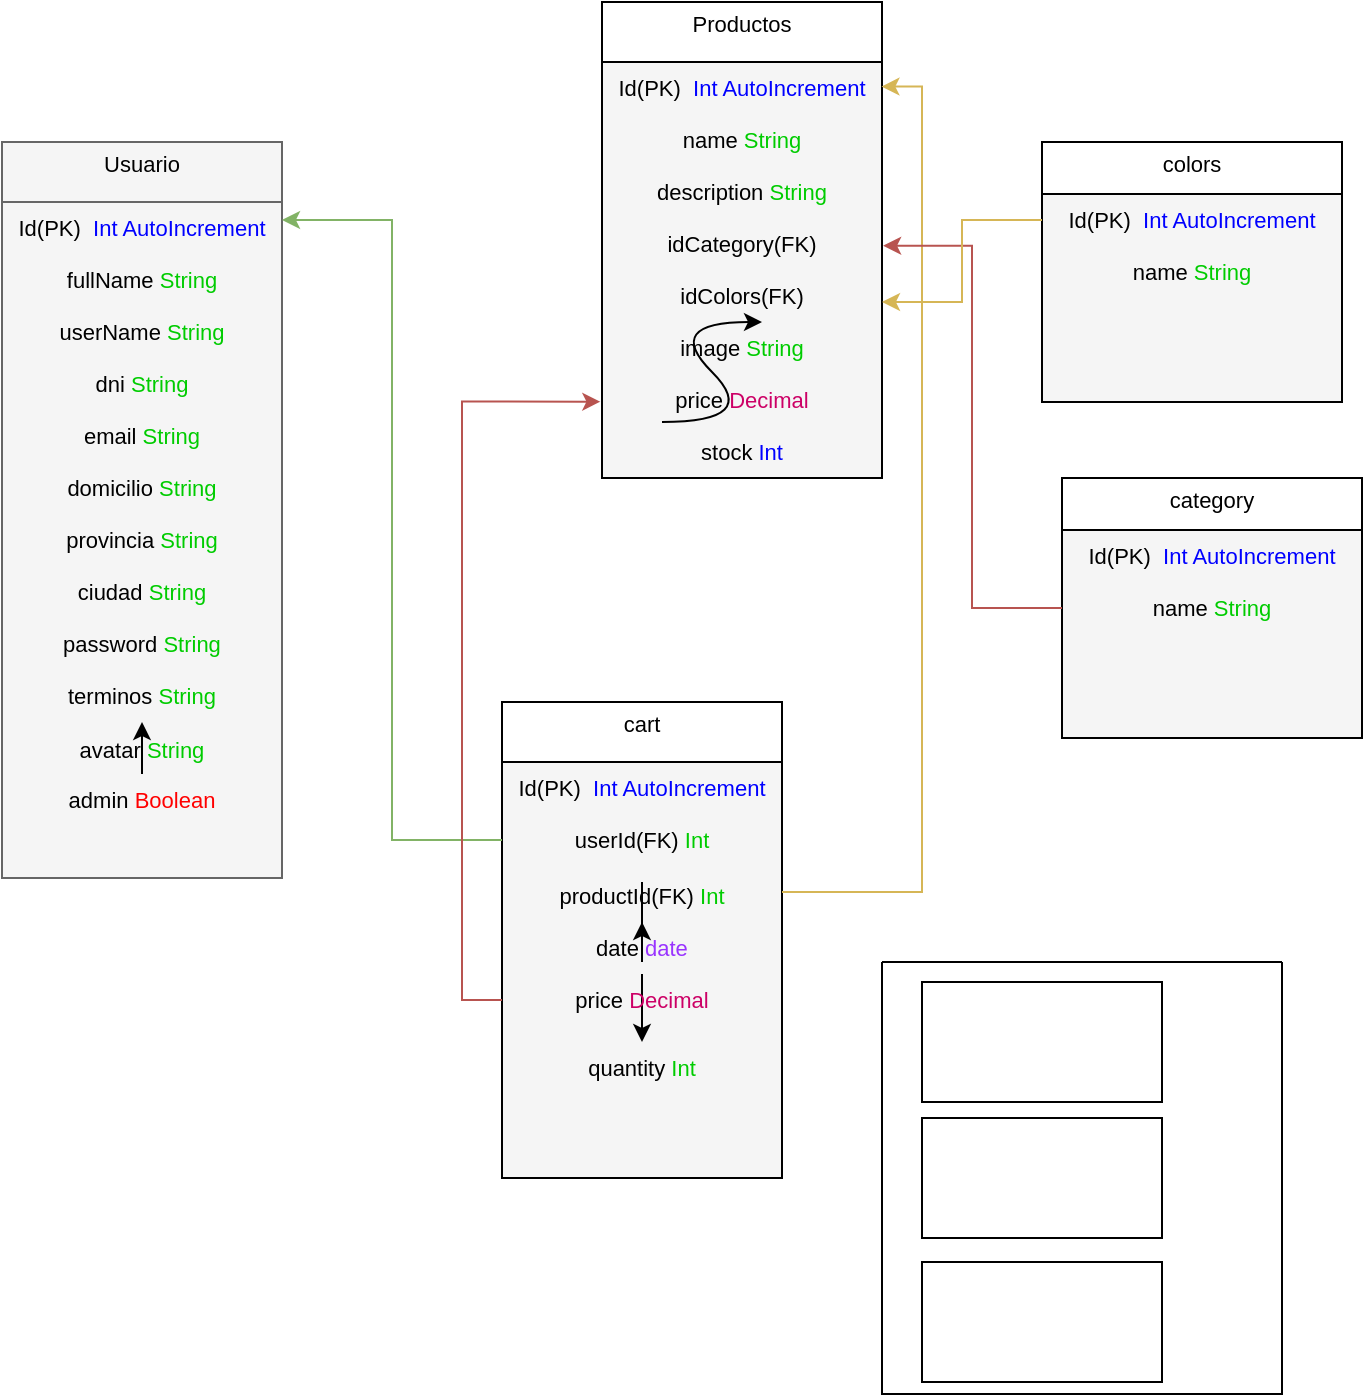 <mxfile>
    <diagram id="EvAmm1Pr7eUSJJGLMQvF" name="Diagrama General">
        <mxGraphModel dx="673" dy="168" grid="1" gridSize="10" guides="1" tooltips="1" connect="1" arrows="1" fold="1" page="1" pageScale="1" pageWidth="827" pageHeight="1169" math="0" shadow="0">
            <root>
                <mxCell id="0"/>
                <mxCell id="1" parent="0"/>
                <mxCell id="5" style="vsdxID=310000;fillColor=#f5f5f5;strokeColor=#666666;spacingTop=-3;spacingBottom=-3;spacingLeft=-3;spacingRight=-3;labelBackgroundColor=none;rounded=0;html=1;whiteSpace=wrap;fontColor=#333333;verticalAlign=top;" vertex="1" parent="1">
                    <mxGeometry x="40" y="80" width="140" height="368" as="geometry"/>
                </mxCell>
                <mxCell id="6" value="&lt;font style=&quot;font-size: 11px ; font-family: &amp;#34;helvetica&amp;#34; ; color: #000000 ; direction: ltr ; letter-spacing: 0px ; line-height: 120% ; opacity: 1&quot;&gt;Usuario&lt;br&gt;&lt;br&gt;&lt;/font&gt;" style="verticalAlign=top;align=center;vsdxID=3;shape=stencil(UzV2Ls5ILEhVNTIoLinKz04tz0wpyVA1dlE1MsrMy0gtyiwBslSNXVWNndPyi1LTi/JL81Ig/IJEkEoQKze/DGRCBUSfAUiHkUElhGehZ2gKFnCDqM3JzMOp1gC3QkMDspWiuwDIQDg9LTMnB+JzuDz1/QVzEVHOJUkxuivIdzFJoYYWYkAGeuIACkESlrErAA==);spacingTop=-3;spacingBottom=-3;spacingLeft=-3;spacingRight=-3;labelBackgroundColor=none;rounded=0;html=1;whiteSpace=wrap;fillColor=#f5f5f5;strokeColor=#666666;fontColor=#333333;" vertex="1" parent="5">
                    <mxGeometry width="140" height="368" as="geometry"/>
                </mxCell>
                <mxCell id="7" value="&lt;font style=&quot;font-size: 11px ; font-family: &amp;#34;helvetica&amp;#34; ; color: #000000 ; direction: ltr ; letter-spacing: 0px ; line-height: 120% ; opacity: 1&quot;&gt;Id(PK)&amp;nbsp; &lt;/font&gt;&lt;font style=&quot;font-size: 11px ; font-family: &amp;#34;helvetica&amp;#34; ; direction: ltr ; letter-spacing: 0px ; line-height: 120% ; opacity: 1&quot; color=&quot;#0000ff&quot;&gt;Int AutoIncrement&lt;/font&gt;" style="verticalAlign=middle;align=center;vsdxID=15;fillColor=none;gradientColor=none;shape=stencil(nZBRDoQgDERP03+WHsHFe5iISyOCQdT19kIaIxq//Jtp3zTpAFaTaUYNUkwx+F6v1EYD+AUpyRkdKCYFqACrzgf9C352LfuxyWRWg1/yhT/nRE5IsZWuZtCSK8CPeI0e/hF+jV7AJM4PO7KWCyr390bSiNtEtQM=);strokeColor=none;spacingTop=-3;spacingBottom=-3;spacingLeft=-3;spacingRight=-3;labelBackgroundColor=none;rounded=0;html=1;whiteSpace=wrap;" vertex="1" parent="5">
                    <mxGeometry y="30" width="140" height="26" as="geometry"/>
                </mxCell>
                <mxCell id="8" value="&lt;font style=&quot;font-size: 11px ; font-family: &amp;#34;helvetica&amp;#34; ; color: #000000 ; direction: ltr ; letter-spacing: 0px ; line-height: 120% ; opacity: 1&quot;&gt;fullName &lt;/font&gt;&lt;font style=&quot;font-size: 11px ; font-family: &amp;#34;helvetica&amp;#34; ; direction: ltr ; letter-spacing: 0px ; line-height: 120% ; opacity: 1&quot; color=&quot;#00cc00&quot;&gt;String&lt;/font&gt;" style="verticalAlign=middle;align=center;vsdxID=16;fillColor=none;gradientColor=none;shape=stencil(nZBRDoQgDERP03+WHsHFe5iISyOCQdT19kIaIxq//Jtp3zTpAFaTaUYNUkwx+F6v1EYD+AUpyRkdKCYFqACrzgf9C352LfuxyWRWg1/yhT/nRE5IsZWuZtCSK8CPeI0e/hF+jV7AJM4PO7KWCyr390bSiNtEtQM=);strokeColor=none;spacingTop=-3;spacingBottom=-3;spacingLeft=-3;spacingRight=-3;labelBackgroundColor=none;rounded=0;html=1;whiteSpace=wrap;" vertex="1" parent="5">
                    <mxGeometry y="56" width="140" height="26" as="geometry"/>
                </mxCell>
                <mxCell id="9" value="&lt;font style=&quot;font-size: 11px ; font-family: &amp;#34;helvetica&amp;#34; ; color: #000000 ; direction: ltr ; letter-spacing: 0px ; line-height: 120% ; opacity: 1&quot;&gt;userName &lt;/font&gt;&lt;font style=&quot;font-size: 11px ; font-family: &amp;#34;helvetica&amp;#34; ; direction: ltr ; letter-spacing: 0px ; line-height: 120% ; opacity: 1&quot; color=&quot;#00cc00&quot;&gt;String&lt;/font&gt;" style="verticalAlign=middle;align=center;vsdxID=17;fillColor=none;gradientColor=none;shape=stencil(nZBRDoQgDERP03+WHsHFe5iISyOCQdT19kIaIxq//Jtp3zTpAFaTaUYNUkwx+F6v1EYD+AUpyRkdKCYFqACrzgf9C352LfuxyWRWg1/yhT/nRE5IsZWuZtCSK8CPeI0e/hF+jV7AJM4PO7KWCyr390bSiNtEtQM=);strokeColor=none;spacingTop=-3;spacingBottom=-3;spacingLeft=-3;spacingRight=-3;labelBackgroundColor=none;rounded=0;html=1;whiteSpace=wrap;" vertex="1" parent="5">
                    <mxGeometry y="82" width="140" height="26" as="geometry"/>
                </mxCell>
                <mxCell id="10" value="&lt;font style=&quot;font-size: 11px ; font-family: &amp;#34;helvetica&amp;#34; ; color: #000000 ; direction: ltr ; letter-spacing: 0px ; line-height: 120% ; opacity: 1&quot;&gt;dni &lt;/font&gt;&lt;font style=&quot;font-size: 11px ; font-family: &amp;#34;helvetica&amp;#34; ; direction: ltr ; letter-spacing: 0px ; line-height: 120% ; opacity: 1&quot; color=&quot;#00cc00&quot;&gt;String&lt;/font&gt;" style="verticalAlign=middle;align=center;vsdxID=18;fillColor=none;gradientColor=none;shape=stencil(nZBRDoQgDERP03+WHsHFe5iISyOCQdT19kIaIxq//Jtp3zTpAFaTaUYNUkwx+F6v1EYD+AUpyRkdKCYFqACrzgf9C352LfuxyWRWg1/yhT/nRE5IsZWuZtCSK8CPeI0e/hF+jV7AJM4PO7KWCyr390bSiNtEtQM=);strokeColor=none;spacingTop=-3;spacingBottom=-3;spacingLeft=-3;spacingRight=-3;labelBackgroundColor=none;rounded=0;html=1;whiteSpace=wrap;" vertex="1" parent="5">
                    <mxGeometry y="108" width="140" height="26" as="geometry"/>
                </mxCell>
                <mxCell id="11" value="&lt;font style=&quot;font-size: 11px ; font-family: &amp;#34;helvetica&amp;#34; ; color: #000000 ; direction: ltr ; letter-spacing: 0px ; line-height: 120% ; opacity: 1&quot;&gt;email &lt;/font&gt;&lt;font style=&quot;font-size: 11px ; font-family: &amp;#34;helvetica&amp;#34; ; direction: ltr ; letter-spacing: 0px ; line-height: 120% ; opacity: 1&quot; color=&quot;#00cc00&quot;&gt;String&lt;/font&gt;" style="verticalAlign=middle;align=center;vsdxID=19;fillColor=none;gradientColor=none;shape=stencil(nZBRDoQgDERP03+WHsHFe5iISyOCQdT19kIaIxq//Jtp3zTpAFaTaUYNUkwx+F6v1EYD+AUpyRkdKCYFqACrzgf9C352LfuxyWRWg1/yhT/nRE5IsZWuZtCSK8CPeI0e/hF+jV7AJM4PO7KWCyr390bSiNtEtQM=);strokeColor=none;spacingTop=-3;spacingBottom=-3;spacingLeft=-3;spacingRight=-3;labelBackgroundColor=none;rounded=0;html=1;whiteSpace=wrap;" vertex="1" parent="5">
                    <mxGeometry y="134" width="140" height="26" as="geometry"/>
                </mxCell>
                <mxCell id="12" value="&lt;font style=&quot;font-size: 11px ; font-family: &amp;#34;helvetica&amp;#34; ; color: #000000 ; direction: ltr ; letter-spacing: 0px ; line-height: 120% ; opacity: 1&quot;&gt;domicilio &lt;/font&gt;&lt;font style=&quot;font-size: 11px ; font-family: &amp;#34;helvetica&amp;#34; ; direction: ltr ; letter-spacing: 0px ; line-height: 120% ; opacity: 1&quot; color=&quot;#00cc00&quot;&gt;String&lt;/font&gt;" style="verticalAlign=middle;align=center;vsdxID=20;fillColor=none;gradientColor=none;shape=stencil(nZBRDoQgDERP03+WHsHFe5iISyOCQdT19kIaIxq//Jtp3zTpAFaTaUYNUkwx+F6v1EYD+AUpyRkdKCYFqACrzgf9C352LfuxyWRWg1/yhT/nRE5IsZWuZtCSK8CPeI0e/hF+jV7AJM4PO7KWCyr390bSiNtEtQM=);strokeColor=none;spacingTop=-3;spacingBottom=-3;spacingLeft=-3;spacingRight=-3;labelBackgroundColor=none;rounded=0;html=1;whiteSpace=wrap;" vertex="1" parent="5">
                    <mxGeometry y="160" width="140" height="26" as="geometry"/>
                </mxCell>
                <mxCell id="13" value="&lt;font style=&quot;font-size: 11px ; font-family: &amp;#34;helvetica&amp;#34; ; color: #000000 ; direction: ltr ; letter-spacing: 0px ; line-height: 120% ; opacity: 1&quot;&gt;provincia&amp;nbsp;&lt;/font&gt;&lt;span style=&quot;color: rgb(0 , 204 , 0) ; font-family: &amp;#34;helvetica&amp;#34; ; font-size: 11px&quot;&gt;String&lt;/span&gt;" style="verticalAlign=middle;align=center;vsdxID=21;fillColor=none;gradientColor=none;shape=stencil(nZBRDoQgDERP03+WHsHFe5iISyOCQdT19kIaIxq//Jtp3zTpAFaTaUYNUkwx+F6v1EYD+AUpyRkdKCYFqACrzgf9C352LfuxyWRWg1/yhT/nRE5IsZWuZtCSK8CPeI0e/hF+jV7AJM4PO7KWCyr390bSiNtEtQM=);strokeColor=none;spacingTop=-3;spacingBottom=-3;spacingLeft=-3;spacingRight=-3;labelBackgroundColor=none;rounded=0;html=1;whiteSpace=wrap;" vertex="1" parent="5">
                    <mxGeometry y="186" width="140" height="26" as="geometry"/>
                </mxCell>
                <mxCell id="14" value="&lt;font style=&quot;font-size: 11px ; font-family: &amp;#34;helvetica&amp;#34; ; color: #000000 ; direction: ltr ; letter-spacing: 0px ; line-height: 120% ; opacity: 1&quot;&gt;ciudad&amp;nbsp;&lt;/font&gt;&lt;span style=&quot;color: rgb(0 , 204 , 0) ; font-family: &amp;#34;helvetica&amp;#34; ; font-size: 11px&quot;&gt;String&lt;/span&gt;" style="verticalAlign=middle;align=center;vsdxID=22;fillColor=none;gradientColor=none;shape=stencil(nZBRDoQgDERP03+WHsHFe5iISyOCQdT19kIaIxq//Jtp3zTpAFaTaUYNUkwx+F6v1EYD+AUpyRkdKCYFqACrzgf9C352LfuxyWRWg1/yhT/nRE5IsZWuZtCSK8CPeI0e/hF+jV7AJM4PO7KWCyr390bSiNtEtQM=);strokeColor=none;spacingTop=-3;spacingBottom=-3;spacingLeft=-3;spacingRight=-3;labelBackgroundColor=none;rounded=0;html=1;whiteSpace=wrap;" vertex="1" parent="5">
                    <mxGeometry y="212" width="140" height="26" as="geometry"/>
                </mxCell>
                <mxCell id="15" value="&lt;font style=&quot;font-size: 11px ; font-family: &amp;#34;helvetica&amp;#34; ; color: #000000 ; direction: ltr ; letter-spacing: 0px ; line-height: 120% ; opacity: 1&quot;&gt;password&amp;nbsp;&lt;/font&gt;&lt;span style=&quot;color: rgb(0 , 204 , 0) ; font-family: &amp;#34;helvetica&amp;#34; ; font-size: 11px&quot;&gt;String&lt;/span&gt;" style="verticalAlign=middle;align=center;vsdxID=23;fillColor=none;gradientColor=none;shape=stencil(nZBRDoQgDERP03+WHsHFe5iISyOCQdT19kIaIxq//Jtp3zTpAFaTaUYNUkwx+F6v1EYD+AUpyRkdKCYFqACrzgf9C352LfuxyWRWg1/yhT/nRE5IsZWuZtCSK8CPeI0e/hF+jV7AJM4PO7KWCyr390bSiNtEtQM=);strokeColor=none;spacingTop=-3;spacingBottom=-3;spacingLeft=-3;spacingRight=-3;labelBackgroundColor=none;rounded=0;html=1;whiteSpace=wrap;" vertex="1" parent="5">
                    <mxGeometry y="238" width="140" height="26" as="geometry"/>
                </mxCell>
                <mxCell id="17" value="&lt;font style=&quot;font-size: 11px ; font-family: &amp;#34;helvetica&amp;#34; ; color: #000000 ; direction: ltr ; letter-spacing: 0px ; line-height: 120% ; opacity: 1&quot;&gt;terminos&amp;nbsp;&lt;/font&gt;&lt;span style=&quot;color: rgb(0 , 204 , 0) ; font-family: &amp;#34;helvetica&amp;#34; ; font-size: 11px&quot;&gt;String&lt;/span&gt;" style="verticalAlign=middle;align=center;vsdxID=25;fillColor=none;gradientColor=none;shape=stencil(nZBRDoQgDERP03+WHsHFe5iISyOCQdT19kIaIxq//Jtp3zTpAFaTaUYNUkwx+F6v1EYD+AUpyRkdKCYFqACrzgf9C352LfuxyWRWg1/yhT/nRE5IsZWuZtCSK8CPeI0e/hF+jV7AJM4PO7KWCyr390bSiNtEtQM=);strokeColor=none;spacingTop=-3;spacingBottom=-3;spacingLeft=-3;spacingRight=-3;labelBackgroundColor=none;rounded=0;html=1;whiteSpace=wrap;" vertex="1" parent="5">
                    <mxGeometry y="264" width="140" height="26" as="geometry"/>
                </mxCell>
                <mxCell id="18" value="&lt;font style=&quot;font-size: 11px ; font-family: &amp;#34;helvetica&amp;#34; ; color: #000000 ; direction: ltr ; letter-spacing: 0px ; line-height: 120% ; opacity: 1&quot;&gt;avatar&amp;nbsp;&lt;/font&gt;&lt;span style=&quot;color: rgb(0 , 204 , 0) ; font-family: &amp;#34;helvetica&amp;#34; ; font-size: 11px&quot;&gt;String&lt;/span&gt;" style="verticalAlign=middle;align=center;vsdxID=26;fillColor=none;gradientColor=none;shape=stencil(nZBRDoQgDERP03+WHsHFe5iISyOCQdT19kIaIxq//Jtp3zTpAFaTaUYNUkwx+F6v1EYD+AUpyRkdKCYFqACrzgf9C352LfuxyWRWg1/yhT/nRE5IsZWuZtCSK8CPeI0e/hF+jV7AJM4PO7KWCyr390bSiNtEtQM=);strokeColor=none;spacingTop=-3;spacingBottom=-3;spacingLeft=-3;spacingRight=-3;labelBackgroundColor=none;rounded=0;html=1;whiteSpace=wrap;" vertex="1" parent="5">
                    <mxGeometry y="291" width="140" height="26" as="geometry"/>
                </mxCell>
                <mxCell id="WWabw4jxBIygo0n_5Nug-124" value="" style="edgeStyle=orthogonalEdgeStyle;rounded=0;orthogonalLoop=1;jettySize=auto;html=1;fontColor=#000000;" edge="1" parent="5" source="19" target="17">
                    <mxGeometry relative="1" as="geometry"/>
                </mxCell>
                <mxCell id="19" value="&lt;font style=&quot;font-size: 11px ; font-family: &amp;#34;helvetica&amp;#34; ; color: #000000 ; direction: ltr ; letter-spacing: 0px ; line-height: 120% ; opacity: 1&quot;&gt;admin &lt;/font&gt;&lt;font style=&quot;font-size: 11px ; font-family: &amp;#34;helvetica&amp;#34; ; direction: ltr ; letter-spacing: 0px ; line-height: 120% ; opacity: 1&quot; color=&quot;#ff0000&quot;&gt;Boolean&lt;/font&gt;" style="verticalAlign=middle;align=center;vsdxID=27;fillColor=none;gradientColor=none;shape=stencil(nZBRDoQgDERP03+WHsHFe5iISyOCQdT19kIaIxq//Jtp3zTpAFaTaUYNUkwx+F6v1EYD+AUpyRkdKCYFqACrzgf9C352LfuxyWRWg1/yhT/nRE5IsZWuZtCSK8CPeI0e/hF+jV7AJM4PO7KWCyr390bSiNtEtQM=);strokeColor=none;spacingTop=-3;spacingBottom=-3;spacingLeft=-3;spacingRight=-3;labelBackgroundColor=none;rounded=0;html=1;whiteSpace=wrap;" vertex="1" parent="5">
                    <mxGeometry y="316" width="140" height="26" as="geometry"/>
                </mxCell>
                <mxCell id="35" style="vsdxID=1010000;fillColor=#f5f5f5;strokeColor=#666666;spacingTop=-3;spacingBottom=-3;spacingLeft=-3;spacingRight=-3;labelBackgroundColor=none;rounded=0;html=1;whiteSpace=wrap;fontColor=#333333;" vertex="1" parent="1">
                    <mxGeometry x="340" y="10" width="140" height="238" as="geometry"/>
                </mxCell>
                <mxCell id="36" value="&lt;font style=&quot;font-size: 11px ; font-family: &amp;#34;helvetica&amp;#34; ; color: #000000 ; direction: ltr ; letter-spacing: 0px ; line-height: 120% ; opacity: 1&quot;&gt;Productos&lt;br&gt;&lt;br&gt;&lt;/font&gt;" style="verticalAlign=top;align=center;vsdxID=10;fillColor=#ffffff;gradientColor=none;shape=stencil(UzV2Ls5ILEhVNTIoLinKz04tz0wpyVA1dlE1MsrMy0gtyiwBslSNXVWNndPyi1LTi/JL81Ig/IJEkEoQKze/DGRCBUSfAUiHkUElhGdopGdmCBZxgyjOyczDqdgAt0JDA7KVYjgByEA4Pi0zJwfid7g8DXwGcxNxDiZJMbozKHAzaSGHFmpABnoSAQpBkpexKwA=);strokeColor=#000000;spacingTop=-3;spacingBottom=-3;spacingLeft=-3;spacingRight=-3;labelBackgroundColor=none;rounded=0;html=1;whiteSpace=wrap;" vertex="1" parent="35">
                    <mxGeometry width="140" height="238" as="geometry"/>
                </mxCell>
                <mxCell id="37" value="&lt;font style=&quot;letter-spacing: 0px ; font-size: 11px ; font-family: &amp;#34;helvetica&amp;#34; ; color: rgb(0 , 0 , 0) ; direction: ltr ; line-height: 13.2px ; opacity: 1&quot;&gt;Id(PK)&amp;nbsp;&amp;nbsp;&lt;/font&gt;&lt;font color=&quot;#0000ff&quot; style=&quot;letter-spacing: 0px ; font-size: 11px ; font-family: &amp;#34;helvetica&amp;#34; ; direction: ltr ; line-height: 13.2px ; opacity: 1&quot;&gt;Int AutoIncrement&lt;/font&gt;" style="verticalAlign=middle;align=center;vsdxID=41;fillColor=none;gradientColor=none;shape=stencil(nZBRDoQgDERP03+WHsHFe5iISyOCQdT19kIaIxq//Jtp3zTpAFaTaUYNUkwx+F6v1EYD+AUpyRkdKCYFqACrzgf9C352LfuxyWRWg1/yhT/nRE5IsZWuZtCSK8CPeI0e/hF+jV7AJM4PO7KWCyr390bSiNtEtQM=);strokeColor=none;spacingTop=-3;spacingBottom=-3;spacingLeft=-3;spacingRight=-3;labelBackgroundColor=none;rounded=0;html=1;whiteSpace=wrap;" vertex="1" parent="35">
                    <mxGeometry y="30" width="140" height="26" as="geometry"/>
                </mxCell>
                <mxCell id="38" value="&lt;font style=&quot;font-size: 11px ; font-family: &amp;#34;helvetica&amp;#34; ; color: #000000 ; direction: ltr ; letter-spacing: 0px ; line-height: 120% ; opacity: 1&quot;&gt;name&amp;nbsp;&lt;span style=&quot;color: rgb(0 , 204 , 0)&quot;&gt;String&lt;/span&gt;&lt;br&gt;&lt;/font&gt;" style="verticalAlign=middle;align=center;vsdxID=42;fillColor=none;gradientColor=none;shape=stencil(nZBRDoQgDERP03+WHsHFe5iISyOCQdT19kIaIxq//Jtp3zTpAFaTaUYNUkwx+F6v1EYD+AUpyRkdKCYFqACrzgf9C352LfuxyWRWg1/yhT/nRE5IsZWuZtCSK8CPeI0e/hF+jV7AJM4PO7KWCyr390bSiNtEtQM=);strokeColor=none;spacingTop=-3;spacingBottom=-3;spacingLeft=-3;spacingRight=-3;labelBackgroundColor=none;rounded=0;html=1;whiteSpace=wrap;" vertex="1" parent="35">
                    <mxGeometry y="56" width="140" height="26" as="geometry"/>
                </mxCell>
                <mxCell id="39" value="&lt;font style=&quot;font-size: 11px ; font-family: &amp;#34;helvetica&amp;#34; ; color: #000000 ; direction: ltr ; letter-spacing: 0px ; line-height: 120% ; opacity: 1&quot;&gt;description&amp;nbsp;&lt;/font&gt;&lt;span style=&quot;color: rgb(0 , 204 , 0) ; font-family: &amp;#34;helvetica&amp;#34; ; font-size: 11px&quot;&gt;String&lt;/span&gt;" style="verticalAlign=middle;align=center;vsdxID=43;fillColor=none;gradientColor=none;shape=stencil(nZBRDoQgDERP03+WHsHFe5iISyOCQdT19kIaIxq//Jtp3zTpAFaTaUYNUkwx+F6v1EYD+AUpyRkdKCYFqACrzgf9C352LfuxyWRWg1/yhT/nRE5IsZWuZtCSK8CPeI0e/hF+jV7AJM4PO7KWCyr390bSiNtEtQM=);strokeColor=none;spacingTop=-3;spacingBottom=-3;spacingLeft=-3;spacingRight=-3;labelBackgroundColor=none;rounded=0;html=1;whiteSpace=wrap;" vertex="1" parent="35">
                    <mxGeometry y="82" width="140" height="26" as="geometry"/>
                </mxCell>
                <mxCell id="40" value="&lt;font style=&quot;font-size: 11px ; font-family: &amp;#34;helvetica&amp;#34; ; color: #000000 ; direction: ltr ; letter-spacing: 0px ; line-height: 120% ; opacity: 1&quot;&gt;idCategory(FK)&lt;/font&gt;" style="verticalAlign=middle;align=center;vsdxID=44;fillColor=none;gradientColor=none;shape=stencil(nZBRDoQgDERP03+WHsHFe5iISyOCQdT19kIaIxq//Jtp3zTpAFaTaUYNUkwx+F6v1EYD+AUpyRkdKCYFqACrzgf9C352LfuxyWRWg1/yhT/nRE5IsZWuZtCSK8CPeI0e/hF+jV7AJM4PO7KWCyr390bSiNtEtQM=);strokeColor=none;spacingTop=-3;spacingBottom=-3;spacingLeft=-3;spacingRight=-3;labelBackgroundColor=none;rounded=0;html=1;whiteSpace=wrap;" vertex="1" parent="35">
                    <mxGeometry y="108" width="140" height="26" as="geometry"/>
                </mxCell>
                <mxCell id="41" value="&lt;font style=&quot;font-size: 11px ; font-family: &amp;#34;helvetica&amp;#34; ; color: #000000 ; direction: ltr ; letter-spacing: 0px ; line-height: 120% ; opacity: 1&quot;&gt;idColors(FK)&lt;/font&gt;" style="verticalAlign=middle;align=center;vsdxID=45;fillColor=none;gradientColor=none;shape=stencil(nZBRDoQgDERP03+WHsHFe5iISyOCQdT19kIaIxq//Jtp3zTpAFaTaUYNUkwx+F6v1EYD+AUpyRkdKCYFqACrzgf9C352LfuxyWRWg1/yhT/nRE5IsZWuZtCSK8CPeI0e/hF+jV7AJM4PO7KWCyr390bSiNtEtQM=);strokeColor=none;spacingTop=-3;spacingBottom=-3;spacingLeft=-3;spacingRight=-3;labelBackgroundColor=none;rounded=0;html=1;whiteSpace=wrap;" vertex="1" parent="35">
                    <mxGeometry y="134" width="140" height="26" as="geometry"/>
                </mxCell>
                <mxCell id="42" value="&lt;font style=&quot;font-size: 11px ; font-family: &amp;#34;helvetica&amp;#34; ; color: #000000 ; direction: ltr ; letter-spacing: 0px ; line-height: 120% ; opacity: 1&quot;&gt;image&amp;nbsp;&lt;/font&gt;&lt;span style=&quot;color: rgb(0 , 204 , 0) ; font-family: &amp;#34;helvetica&amp;#34; ; font-size: 11px&quot;&gt;String&lt;/span&gt;" style="verticalAlign=middle;align=center;vsdxID=46;fillColor=none;gradientColor=none;shape=stencil(nZBRDoQgDERP03+WHsHFe5iISyOCQdT19kIaIxq//Jtp3zTpAFaTaUYNUkwx+F6v1EYD+AUpyRkdKCYFqACrzgf9C352LfuxyWRWg1/yhT/nRE5IsZWuZtCSK8CPeI0e/hF+jV7AJM4PO7KWCyr390bSiNtEtQM=);strokeColor=none;spacingTop=-3;spacingBottom=-3;spacingLeft=-3;spacingRight=-3;labelBackgroundColor=none;rounded=0;html=1;whiteSpace=wrap;" vertex="1" parent="35">
                    <mxGeometry y="160" width="140" height="26" as="geometry"/>
                </mxCell>
                <mxCell id="43" value="&lt;font style=&quot;font-size: 11px ; font-family: &amp;#34;helvetica&amp;#34; ; color: #000000 ; direction: ltr ; letter-spacing: 0px ; line-height: 120% ; opacity: 1&quot;&gt;price &lt;/font&gt;&lt;font style=&quot;font-size: 11px ; font-family: &amp;#34;helvetica&amp;#34; ; direction: ltr ; letter-spacing: 0px ; line-height: 120% ; opacity: 1&quot; color=&quot;#cc0066&quot;&gt;Decimal&lt;/font&gt;" style="verticalAlign=middle;align=center;vsdxID=47;fillColor=none;gradientColor=none;shape=stencil(nZBRDoQgDERP03+WHsHFe5iISyOCQdT19kIaIxq//Jtp3zTpAFaTaUYNUkwx+F6v1EYD+AUpyRkdKCYFqACrzgf9C352LfuxyWRWg1/yhT/nRE5IsZWuZtCSK8CPeI0e/hF+jV7AJM4PO7KWCyr390bSiNtEtQM=);strokeColor=none;spacingTop=-3;spacingBottom=-3;spacingLeft=-3;spacingRight=-3;labelBackgroundColor=none;rounded=0;html=1;whiteSpace=wrap;" vertex="1" parent="35">
                    <mxGeometry y="186" width="140" height="26" as="geometry"/>
                </mxCell>
                <mxCell id="44" value="&lt;font style=&quot;font-size: 11px ; font-family: &amp;#34;helvetica&amp;#34; ; color: #000000 ; direction: ltr ; letter-spacing: 0px ; line-height: 120% ; opacity: 1&quot;&gt;stock&amp;nbsp;&lt;/font&gt;&lt;span style=&quot;color: rgb(0 , 0 , 255) ; font-family: &amp;#34;helvetica&amp;#34; ; font-size: 11px&quot;&gt;Int&lt;/span&gt;" style="verticalAlign=middle;align=center;vsdxID=48;fillColor=none;gradientColor=none;shape=stencil(nZBRDoQgDERP03+WHsHFe5iISyOCQdT19kIaIxq//Jtp3zTpAFaTaUYNUkwx+F6v1EYD+AUpyRkdKCYFqACrzgf9C352LfuxyWRWg1/yhT/nRE5IsZWuZtCSK8CPeI0e/hF+jV7AJM4PO7KWCyr390bSiNtEtQM=);strokeColor=none;spacingTop=-3;spacingBottom=-3;spacingLeft=-3;spacingRight=-3;labelBackgroundColor=none;rounded=0;html=1;whiteSpace=wrap;" vertex="1" parent="35">
                    <mxGeometry y="212" width="140" height="26" as="geometry"/>
                </mxCell>
                <mxCell id="65" style="vsdxID=6510000;fillColor=#f5f5f5;strokeColor=#666666;spacingTop=-3;spacingBottom=-3;spacingLeft=-3;spacingRight=-3;labelBackgroundColor=none;rounded=0;html=1;whiteSpace=wrap;fontColor=#333333;verticalAlign=top;" vertex="1" parent="1">
                    <mxGeometry x="570" y="248" width="150" height="130" as="geometry"/>
                </mxCell>
                <mxCell id="66" value="&lt;font style=&quot;font-size: 11px ; font-family: &amp;#34;helvetica&amp;#34; ; color: #000000 ; direction: ltr ; letter-spacing: 0px ; line-height: 120% ; opacity: 1&quot;&gt;category&lt;br&gt;&lt;br&gt;&lt;/font&gt;" style="verticalAlign=top;align=center;vsdxID=65;fillColor=#ffffff;gradientColor=none;shape=stencil(UzV2Ls5ILEhVNTIoLinKz04tz0wpyVA1dlE1MsrMy0gtyiwBslSNXVWNndPyi1LTi/JL81Ig/IJEkEoQKze/DGRCBUSfAUiHkUElhAflukFU5mTm4VSJR6GhAdlKUdUCGQhnp2Xm5EB8DZentp9griHKqSQpRnUDua4lIbTQQgrIQE8QQCFIYjJ2BQA=);strokeColor=#000000;spacingTop=-3;spacingBottom=-3;spacingLeft=-3;spacingRight=-3;labelBackgroundColor=none;rounded=0;html=1;whiteSpace=wrap;" vertex="1" parent="65">
                    <mxGeometry width="150" height="130" as="geometry"/>
                </mxCell>
                <mxCell id="67" value="&lt;font style=&quot;letter-spacing: 0px ; font-size: 11px ; font-family: &amp;#34;helvetica&amp;#34; ; color: rgb(0 , 0 , 0) ; direction: ltr ; line-height: 13.2px ; opacity: 1&quot;&gt;Id(PK)&amp;nbsp;&amp;nbsp;&lt;/font&gt;&lt;font color=&quot;#0000ff&quot; style=&quot;letter-spacing: 0px ; font-size: 11px ; font-family: &amp;#34;helvetica&amp;#34; ; direction: ltr ; line-height: 13.2px ; opacity: 1&quot;&gt;Int AutoIncrement&lt;/font&gt;" style="verticalAlign=middle;align=center;vsdxID=66;fillColor=none;gradientColor=none;shape=stencil(nZBRDoQgDERP03+WHsHFe5iISyOCQdT19kIaIxq//Jtp3zTpAFaTaUYNUkwx+F6v1EYD+AUpyRkdKCYFqACrzgf9C352LfuxyWRWg1/yhT/nRE5IsZWuZtCSK8CPeI0e/hF+jV7AJM4PO7KWCyr390bSiNtEtQM=);strokeColor=none;spacingTop=-3;spacingBottom=-3;spacingLeft=-3;spacingRight=-3;labelBackgroundColor=none;rounded=0;html=1;whiteSpace=wrap;" vertex="1" parent="65">
                    <mxGeometry y="26" width="150" height="26" as="geometry"/>
                </mxCell>
                <mxCell id="68" value="&lt;font style=&quot;font-size: 11px ; font-family: &amp;#34;helvetica&amp;#34; ; color: #000000 ; direction: ltr ; letter-spacing: 0px ; line-height: 120% ; opacity: 1&quot;&gt;name&amp;nbsp;&lt;/font&gt;&lt;span style=&quot;color: rgb(0 , 204 , 0) ; font-family: &amp;#34;helvetica&amp;#34; ; font-size: 11px&quot;&gt;String&lt;/span&gt;" style="verticalAlign=middle;align=center;vsdxID=67;fillColor=none;gradientColor=none;shape=stencil(nZBRDoQgDERP03+WHsHFe5iISyOCQdT19kIaIxq//Jtp3zTpAFaTaUYNUkwx+F6v1EYD+AUpyRkdKCYFqACrzgf9C352LfuxyWRWg1/yhT/nRE5IsZWuZtCSK8CPeI0e/hF+jV7AJM4PO7KWCyr390bSiNtEtQM=);strokeColor=none;spacingTop=-3;spacingBottom=-3;spacingLeft=-3;spacingRight=-3;labelBackgroundColor=none;rounded=0;html=1;whiteSpace=wrap;" vertex="1" parent="65">
                    <mxGeometry y="52" width="150" height="26" as="geometry"/>
                </mxCell>
                <mxCell id="71" style="vsdxID=7010000;fillColor=#f5f5f5;strokeColor=#666666;spacingTop=-3;spacingBottom=-3;spacingLeft=-3;spacingRight=-3;labelBackgroundColor=none;rounded=0;html=1;whiteSpace=wrap;fontColor=#333333;verticalAlign=top;" vertex="1" parent="1">
                    <mxGeometry x="560" y="80" width="150" height="130" as="geometry"/>
                </mxCell>
                <mxCell id="72" value="&lt;font style=&quot;font-size:11px;font-family:Helvetica;color:#000000;direction:ltr;letter-spacing:0px;line-height:120%;opacity:1&quot;&gt;colors&lt;/font&gt;" style="verticalAlign=top;align=center;vsdxID=70;fillColor=#ffffff;gradientColor=none;shape=stencil(UzV2Ls5ILEhVNTIoLinKz04tz0wpyVA1dlE1MsrMy0gtyiwBslSNXVWNndPyi1LTi/JL81Ig/IJEkEoQKze/DGRCBUSfAUiHkUElhAflukFU5mTm4VSJR6GhAdlKUdUCGQhnp2Xm5EB8DZentp9griHKqSQpRnUDua4lIbTQQgrIQE8QQCFIYjJ2BQA=);strokeColor=#000000;spacingTop=-3;spacingBottom=-3;spacingLeft=-3;spacingRight=-3;labelBackgroundColor=none;rounded=0;html=1;whiteSpace=wrap;" vertex="1" parent="71">
                    <mxGeometry width="150" height="130" as="geometry"/>
                </mxCell>
                <mxCell id="73" value="&lt;font style=&quot;letter-spacing: 0px ; font-size: 11px ; font-family: &amp;#34;helvetica&amp;#34; ; color: rgb(0 , 0 , 0) ; direction: ltr ; line-height: 13.2px ; opacity: 1&quot;&gt;Id(PK)&amp;nbsp;&amp;nbsp;&lt;/font&gt;&lt;font color=&quot;#0000ff&quot; style=&quot;letter-spacing: 0px ; font-size: 11px ; font-family: &amp;#34;helvetica&amp;#34; ; direction: ltr ; line-height: 13.2px ; opacity: 1&quot;&gt;Int AutoIncrement&lt;/font&gt;" style="verticalAlign=middle;align=center;vsdxID=71;fillColor=none;gradientColor=none;shape=stencil(nZBRDoQgDERP03+WHsHFe5iISyOCQdT19kIaIxq//Jtp3zTpAFaTaUYNUkwx+F6v1EYD+AUpyRkdKCYFqACrzgf9C352LfuxyWRWg1/yhT/nRE5IsZWuZtCSK8CPeI0e/hF+jV7AJM4PO7KWCyr390bSiNtEtQM=);strokeColor=none;spacingTop=-3;spacingBottom=-3;spacingLeft=-3;spacingRight=-3;labelBackgroundColor=none;rounded=0;html=1;whiteSpace=wrap;" vertex="1" parent="71">
                    <mxGeometry y="26" width="150" height="26" as="geometry"/>
                </mxCell>
                <mxCell id="74" value="&lt;font style=&quot;font-size: 11px ; font-family: &amp;#34;helvetica&amp;#34; ; color: #000000 ; direction: ltr ; letter-spacing: 0px ; line-height: 120% ; opacity: 1&quot;&gt;name&amp;nbsp;&lt;/font&gt;&lt;span style=&quot;color: rgb(0 , 204 , 0) ; font-family: &amp;#34;helvetica&amp;#34; ; font-size: 11px&quot;&gt;String&lt;/span&gt;" style="verticalAlign=middle;align=center;vsdxID=72;fillColor=none;gradientColor=none;shape=stencil(nZBRDoQgDERP03+WHsHFe5iISyOCQdT19kIaIxq//Jtp3zTpAFaTaUYNUkwx+F6v1EYD+AUpyRkdKCYFqACrzgf9C352LfuxyWRWg1/yhT/nRE5IsZWuZtCSK8CPeI0e/hF+jV7AJM4PO7KWCyr390bSiNtEtQM=);strokeColor=none;spacingTop=-3;spacingBottom=-3;spacingLeft=-3;spacingRight=-3;labelBackgroundColor=none;rounded=0;html=1;whiteSpace=wrap;" vertex="1" parent="71">
                    <mxGeometry y="52" width="150" height="26" as="geometry"/>
                </mxCell>
                <mxCell id="WWabw4jxBIygo0n_5Nug-91" style="vsdxID=1010000;fillColor=#f5f5f5;strokeColor=#666666;spacingTop=-3;spacingBottom=-3;spacingLeft=-3;spacingRight=-3;labelBackgroundColor=none;rounded=0;html=1;whiteSpace=wrap;fontColor=#333333;" vertex="1" parent="1">
                    <mxGeometry x="290" y="360" width="140" height="238" as="geometry"/>
                </mxCell>
                <mxCell id="WWabw4jxBIygo0n_5Nug-92" value="&lt;font style=&quot;font-size: 11px ; font-family: &amp;#34;helvetica&amp;#34; ; color: #000000 ; direction: ltr ; letter-spacing: 0px ; line-height: 120% ; opacity: 1&quot;&gt;cart&lt;br&gt;&lt;/font&gt;" style="verticalAlign=top;align=center;vsdxID=10;fillColor=#ffffff;gradientColor=none;shape=stencil(UzV2Ls5ILEhVNTIoLinKz04tz0wpyVA1dlE1MsrMy0gtyiwBslSNXVWNndPyi1LTi/JL81Ig/IJEkEoQKze/DGRCBUSfAUiHkUElhGdopGdmCBZxgyjOyczDqdgAt0JDA7KVYjgByEA4Pi0zJwfid7g8DXwGcxNxDiZJMbozKHAzaSGHFmpABnoSAQpBkpexKwA=);strokeColor=#000000;spacingTop=-3;spacingBottom=-3;spacingLeft=-3;spacingRight=-3;labelBackgroundColor=none;rounded=0;html=1;whiteSpace=wrap;" vertex="1" parent="WWabw4jxBIygo0n_5Nug-91">
                    <mxGeometry width="140" height="238" as="geometry"/>
                </mxCell>
                <mxCell id="WWabw4jxBIygo0n_5Nug-93" value="&lt;font style=&quot;font-size: 11px ; font-family: &amp;#34;helvetica&amp;#34; ; color: #000000 ; direction: ltr ; letter-spacing: 0px ; line-height: 120% ; opacity: 1&quot;&gt;&lt;font style=&quot;letter-spacing: 0px ; direction: ltr ; line-height: 13.2px ; opacity: 1&quot;&gt;Id(PK)&amp;nbsp;&amp;nbsp;&lt;/font&gt;&lt;font color=&quot;#0000ff&quot; style=&quot;letter-spacing: 0px ; direction: ltr ; line-height: 13.2px ; opacity: 1&quot;&gt;Int AutoIncrement&lt;/font&gt;&lt;br&gt;&lt;/font&gt;" style="verticalAlign=middle;align=center;vsdxID=41;fillColor=none;gradientColor=none;shape=stencil(nZBRDoQgDERP03+WHsHFe5iISyOCQdT19kIaIxq//Jtp3zTpAFaTaUYNUkwx+F6v1EYD+AUpyRkdKCYFqACrzgf9C352LfuxyWRWg1/yhT/nRE5IsZWuZtCSK8CPeI0e/hF+jV7AJM4PO7KWCyr390bSiNtEtQM=);strokeColor=none;spacingTop=-3;spacingBottom=-3;spacingLeft=-3;spacingRight=-3;labelBackgroundColor=none;rounded=0;html=1;whiteSpace=wrap;" vertex="1" parent="WWabw4jxBIygo0n_5Nug-91">
                    <mxGeometry y="30" width="140" height="26" as="geometry"/>
                </mxCell>
                <mxCell id="WWabw4jxBIygo0n_5Nug-94" value="&lt;font style=&quot;font-size: 11px ; font-family: &amp;#34;helvetica&amp;#34; ; color: #000000 ; direction: ltr ; letter-spacing: 0px ; line-height: 120% ; opacity: 1&quot;&gt;userId(FK) &lt;/font&gt;&lt;font style=&quot;font-size: 11px ; font-family: &amp;#34;helvetica&amp;#34; ; direction: ltr ; letter-spacing: 0px ; line-height: 120% ; opacity: 1&quot;&gt;&lt;font color=&quot;#00cc00&quot;&gt;Int&lt;/font&gt;&lt;br&gt;&lt;/font&gt;" style="verticalAlign=middle;align=center;vsdxID=42;fillColor=none;gradientColor=none;shape=stencil(nZBRDoQgDERP03+WHsHFe5iISyOCQdT19kIaIxq//Jtp3zTpAFaTaUYNUkwx+F6v1EYD+AUpyRkdKCYFqACrzgf9C352LfuxyWRWg1/yhT/nRE5IsZWuZtCSK8CPeI0e/hF+jV7AJM4PO7KWCyr390bSiNtEtQM=);strokeColor=none;spacingTop=-3;spacingBottom=-3;spacingLeft=-3;spacingRight=-3;labelBackgroundColor=none;rounded=0;html=1;whiteSpace=wrap;" vertex="1" parent="WWabw4jxBIygo0n_5Nug-91">
                    <mxGeometry y="56" width="140" height="26" as="geometry"/>
                </mxCell>
                <mxCell id="WWabw4jxBIygo0n_5Nug-95" value="&lt;font style=&quot;font-size: 11px ; font-family: &amp;#34;helvetica&amp;#34; ; color: #000000 ; direction: ltr ; letter-spacing: 0px ; line-height: 120% ; opacity: 1&quot;&gt;productId(FK) &lt;/font&gt;&lt;font style=&quot;font-size: 11px ; font-family: &amp;#34;helvetica&amp;#34; ; direction: ltr ; letter-spacing: 0px ; line-height: 120% ; opacity: 1&quot; color=&quot;#00cc00&quot;&gt;Int&lt;/font&gt;" style="verticalAlign=middle;align=center;vsdxID=43;fillColor=none;gradientColor=none;shape=stencil(nZBRDoQgDERP03+WHsHFe5iISyOCQdT19kIaIxq//Jtp3zTpAFaTaUYNUkwx+F6v1EYD+AUpyRkdKCYFqACrzgf9C352LfuxyWRWg1/yhT/nRE5IsZWuZtCSK8CPeI0e/hF+jV7AJM4PO7KWCyr390bSiNtEtQM=);strokeColor=none;spacingTop=-3;spacingBottom=-3;spacingLeft=-3;spacingRight=-3;labelBackgroundColor=none;rounded=0;html=1;whiteSpace=wrap;" vertex="1" parent="WWabw4jxBIygo0n_5Nug-91">
                    <mxGeometry y="84" width="140" height="26" as="geometry"/>
                </mxCell>
                <mxCell id="WWabw4jxBIygo0n_5Nug-101" value="" style="edgeStyle=orthogonalEdgeStyle;rounded=0;orthogonalLoop=1;jettySize=auto;html=1;fontColor=#000000;" edge="1" parent="WWabw4jxBIygo0n_5Nug-91" source="WWabw4jxBIygo0n_5Nug-98" target="WWabw4jxBIygo0n_5Nug-95">
                    <mxGeometry relative="1" as="geometry"/>
                </mxCell>
                <mxCell id="WWabw4jxBIygo0n_5Nug-102" value="" style="edgeStyle=orthogonalEdgeStyle;rounded=0;orthogonalLoop=1;jettySize=auto;html=1;fontColor=#000000;" edge="1" parent="WWabw4jxBIygo0n_5Nug-91" source="WWabw4jxBIygo0n_5Nug-98" target="WWabw4jxBIygo0n_5Nug-100">
                    <mxGeometry relative="1" as="geometry"/>
                </mxCell>
                <mxCell id="WWabw4jxBIygo0n_5Nug-98" value="&lt;font style=&quot;font-size: 11px ; font-family: &amp;#34;helvetica&amp;#34; ; color: #000000 ; direction: ltr ; letter-spacing: 0px ; line-height: 120% ; opacity: 1&quot;&gt;date &lt;/font&gt;&lt;font style=&quot;font-size: 11px ; font-family: &amp;#34;helvetica&amp;#34; ; direction: ltr ; letter-spacing: 0px ; line-height: 120% ; opacity: 1&quot; color=&quot;#9933ff&quot;&gt;date&lt;/font&gt;" style="verticalAlign=middle;align=center;vsdxID=46;fillColor=none;gradientColor=none;shape=stencil(nZBRDoQgDERP03+WHsHFe5iISyOCQdT19kIaIxq//Jtp3zTpAFaTaUYNUkwx+F6v1EYD+AUpyRkdKCYFqACrzgf9C352LfuxyWRWg1/yhT/nRE5IsZWuZtCSK8CPeI0e/hF+jV7AJM4PO7KWCyr390bSiNtEtQM=);strokeColor=none;spacingTop=-3;spacingBottom=-3;spacingLeft=-3;spacingRight=-3;labelBackgroundColor=none;rounded=0;html=1;whiteSpace=wrap;" vertex="1" parent="WWabw4jxBIygo0n_5Nug-91">
                    <mxGeometry y="110" width="140" height="26" as="geometry"/>
                </mxCell>
                <mxCell id="WWabw4jxBIygo0n_5Nug-99" value="&lt;font style=&quot;font-size: 11px ; font-family: &amp;#34;helvetica&amp;#34; ; color: #000000 ; direction: ltr ; letter-spacing: 0px ; line-height: 120% ; opacity: 1&quot;&gt;price &lt;/font&gt;&lt;font style=&quot;font-size: 11px ; font-family: &amp;#34;helvetica&amp;#34; ; direction: ltr ; letter-spacing: 0px ; line-height: 120% ; opacity: 1&quot; color=&quot;#cc0066&quot;&gt;Decimal&lt;/font&gt;" style="verticalAlign=middle;align=center;vsdxID=47;fillColor=none;gradientColor=none;shape=stencil(nZBRDoQgDERP03+WHsHFe5iISyOCQdT19kIaIxq//Jtp3zTpAFaTaUYNUkwx+F6v1EYD+AUpyRkdKCYFqACrzgf9C352LfuxyWRWg1/yhT/nRE5IsZWuZtCSK8CPeI0e/hF+jV7AJM4PO7KWCyr390bSiNtEtQM=);strokeColor=none;spacingTop=-3;spacingBottom=-3;spacingLeft=-3;spacingRight=-3;labelBackgroundColor=none;rounded=0;html=1;whiteSpace=wrap;" vertex="1" parent="WWabw4jxBIygo0n_5Nug-91">
                    <mxGeometry y="136" width="140" height="26" as="geometry"/>
                </mxCell>
                <mxCell id="WWabw4jxBIygo0n_5Nug-100" value="&lt;font style=&quot;font-size: 11px ; font-family: &amp;#34;helvetica&amp;#34; ; color: #000000 ; direction: ltr ; letter-spacing: 0px ; line-height: 120% ; opacity: 1&quot;&gt;quantity&amp;nbsp;&lt;/font&gt;&lt;span style=&quot;color: rgb(0 , 204 , 0) ; font-family: &amp;#34;helvetica&amp;#34; ; font-size: 11px&quot;&gt;Int&lt;/span&gt;" style="verticalAlign=middle;align=center;vsdxID=48;fillColor=none;gradientColor=none;shape=stencil(nZBRDoQgDERP03+WHsHFe5iISyOCQdT19kIaIxq//Jtp3zTpAFaTaUYNUkwx+F6v1EYD+AUpyRkdKCYFqACrzgf9C352LfuxyWRWg1/yhT/nRE5IsZWuZtCSK8CPeI0e/hF+jV7AJM4PO7KWCyr390bSiNtEtQM=);strokeColor=none;spacingTop=-3;spacingBottom=-3;spacingLeft=-3;spacingRight=-3;labelBackgroundColor=none;rounded=0;html=1;whiteSpace=wrap;" vertex="1" parent="WWabw4jxBIygo0n_5Nug-91">
                    <mxGeometry y="170" width="140" height="26" as="geometry"/>
                </mxCell>
                <mxCell id="WWabw4jxBIygo0n_5Nug-105" value="" style="swimlane;startSize=0;labelBackgroundColor=#FFFFFF;fontColor=#000000;fillColor=#FFFFFF;align=center;verticalAlign=top;" vertex="1" parent="1">
                    <mxGeometry x="480" y="490" width="200" height="216" as="geometry"/>
                </mxCell>
                <mxCell id="WWabw4jxBIygo0n_5Nug-107" value="" style="rounded=0;whiteSpace=wrap;html=1;labelBackgroundColor=#FFFFFF;fontColor=#000000;fillColor=#FFFFFF;align=center;verticalAlign=top;" vertex="1" parent="WWabw4jxBIygo0n_5Nug-105">
                    <mxGeometry x="20" y="10" width="120" height="60" as="geometry"/>
                </mxCell>
                <mxCell id="WWabw4jxBIygo0n_5Nug-108" value="" style="rounded=0;whiteSpace=wrap;html=1;labelBackgroundColor=#FFFFFF;fontColor=#000000;fillColor=#FFFFFF;align=center;verticalAlign=top;" vertex="1" parent="WWabw4jxBIygo0n_5Nug-105">
                    <mxGeometry x="20" y="78" width="120" height="60" as="geometry"/>
                </mxCell>
                <mxCell id="WWabw4jxBIygo0n_5Nug-109" value="" style="rounded=0;whiteSpace=wrap;html=1;labelBackgroundColor=#FFFFFF;fontColor=#000000;fillColor=#FFFFFF;align=center;verticalAlign=top;" vertex="1" parent="WWabw4jxBIygo0n_5Nug-105">
                    <mxGeometry x="20" y="150" width="120" height="60" as="geometry"/>
                </mxCell>
                <mxCell id="WWabw4jxBIygo0n_5Nug-111" value="" style="curved=1;endArrow=classic;html=1;fontColor=#000000;" edge="1" parent="1">
                    <mxGeometry width="50" height="50" relative="1" as="geometry">
                        <mxPoint x="370" y="220" as="sourcePoint"/>
                        <mxPoint x="420" y="170" as="targetPoint"/>
                        <Array as="points">
                            <mxPoint x="420" y="220"/>
                            <mxPoint x="370" y="170"/>
                        </Array>
                    </mxGeometry>
                </mxCell>
                <mxCell id="WWabw4jxBIygo0n_5Nug-119" style="edgeStyle=orthogonalEdgeStyle;rounded=0;orthogonalLoop=1;jettySize=auto;html=1;entryX=1;entryY=0.346;entryDx=0;entryDy=0;entryPerimeter=0;fontColor=#000000;fillColor=#d5e8d4;strokeColor=#82b366;" edge="1" parent="1" source="WWabw4jxBIygo0n_5Nug-94" target="7">
                    <mxGeometry relative="1" as="geometry"/>
                </mxCell>
                <mxCell id="WWabw4jxBIygo0n_5Nug-120" style="edgeStyle=orthogonalEdgeStyle;rounded=0;orthogonalLoop=1;jettySize=auto;html=1;fontColor=#000000;entryX=0.998;entryY=0.473;entryDx=0;entryDy=0;entryPerimeter=0;fillColor=#fff2cc;strokeColor=#d6b656;" edge="1" parent="1" source="WWabw4jxBIygo0n_5Nug-95" target="37">
                    <mxGeometry relative="1" as="geometry">
                        <mxPoint x="510" y="50" as="targetPoint"/>
                        <Array as="points">
                            <mxPoint x="500" y="455"/>
                            <mxPoint x="500" y="52"/>
                        </Array>
                    </mxGeometry>
                </mxCell>
                <mxCell id="WWabw4jxBIygo0n_5Nug-121" style="edgeStyle=orthogonalEdgeStyle;rounded=0;orthogonalLoop=1;jettySize=auto;html=1;entryX=-0.006;entryY=0.532;entryDx=0;entryDy=0;entryPerimeter=0;fontColor=#000000;fillColor=#f8cecc;strokeColor=#b85450;" edge="1" parent="1" source="WWabw4jxBIygo0n_5Nug-99" target="43">
                    <mxGeometry relative="1" as="geometry">
                        <Array as="points">
                            <mxPoint x="270" y="509"/>
                            <mxPoint x="270" y="210"/>
                        </Array>
                    </mxGeometry>
                </mxCell>
                <mxCell id="WWabw4jxBIygo0n_5Nug-122" style="edgeStyle=orthogonalEdgeStyle;rounded=0;orthogonalLoop=1;jettySize=auto;html=1;entryX=1.004;entryY=0.533;entryDx=0;entryDy=0;entryPerimeter=0;fontColor=#000000;fillColor=#f8cecc;strokeColor=#b85450;" edge="1" parent="1" source="66" target="40">
                    <mxGeometry relative="1" as="geometry"/>
                </mxCell>
                <mxCell id="WWabw4jxBIygo0n_5Nug-123" style="edgeStyle=orthogonalEdgeStyle;rounded=0;orthogonalLoop=1;jettySize=auto;html=1;entryX=1;entryY=0.615;entryDx=0;entryDy=0;entryPerimeter=0;fontColor=#000000;fillColor=#fff2cc;strokeColor=#d6b656;" edge="1" parent="1" source="73" target="41">
                    <mxGeometry relative="1" as="geometry"/>
                </mxCell>
            </root>
        </mxGraphModel>
    </diagram>
    <diagram id="Bt47bYyQK6JN1NjidjTB" name="Page-2">
        <mxGraphModel dx="289" dy="251" grid="1" gridSize="10" guides="1" tooltips="1" connect="1" arrows="1" fold="1" page="1" pageScale="1" pageWidth="827" pageHeight="1169" math="0" shadow="0">
            <root>
                <mxCell id="baWVPQHO0muvgcvnWEQv-0"/>
                <mxCell id="baWVPQHO0muvgcvnWEQv-1" parent="baWVPQHO0muvgcvnWEQv-0"/>
            </root>
        </mxGraphModel>
    </diagram>
</mxfile>